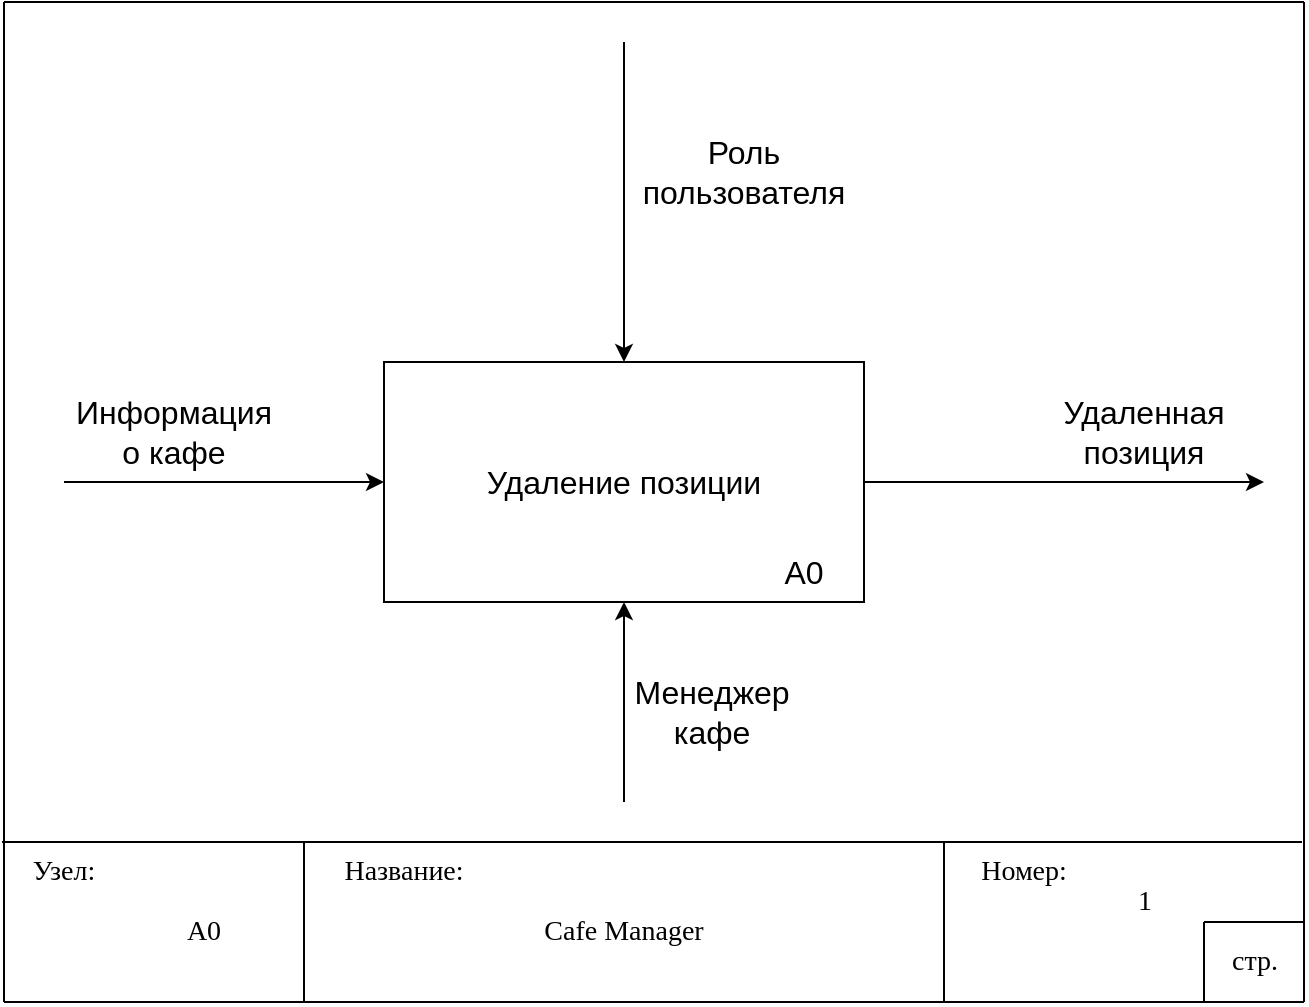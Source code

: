 <mxfile version="20.4.1" type="device"><diagram id="10doZ_AL3bzOihzqPLfM" name="Страница 1"><mxGraphModel dx="1038" dy="579" grid="1" gridSize="10" guides="1" tooltips="1" connect="1" arrows="1" fold="1" page="1" pageScale="1" pageWidth="827" pageHeight="1169" math="0" shadow="0"><root><mxCell id="0"/><mxCell id="1" parent="0"/><mxCell id="s0pNFst8AX9kvRtJPPLG-2" value="" style="endArrow=classic;html=1;rounded=0;fontSize=16;" parent="1" target="s0pNFst8AX9kvRtJPPLG-1" edge="1"><mxGeometry width="50" height="50" relative="1" as="geometry"><mxPoint x="400" y="80" as="sourcePoint"/><mxPoint x="440" y="270" as="targetPoint"/></mxGeometry></mxCell><mxCell id="s0pNFst8AX9kvRtJPPLG-4" value="" style="endArrow=classic;html=1;rounded=0;fontSize=16;entryX=0;entryY=0.5;entryDx=0;entryDy=0;" parent="1" target="s0pNFst8AX9kvRtJPPLG-1" edge="1"><mxGeometry width="50" height="50" relative="1" as="geometry"><mxPoint x="120" y="300" as="sourcePoint"/><mxPoint x="180" y="260" as="targetPoint"/></mxGeometry></mxCell><mxCell id="s0pNFst8AX9kvRtJPPLG-1" value="&lt;font style=&quot;font-size: 16px;&quot;&gt;Удаление позиции&lt;/font&gt;" style="rounded=0;whiteSpace=wrap;html=1;" parent="1" vertex="1"><mxGeometry x="280" y="240" width="240" height="120" as="geometry"/></mxCell><mxCell id="s0pNFst8AX9kvRtJPPLG-5" value="" style="endArrow=classic;html=1;rounded=0;fontSize=16;exitX=1;exitY=0.5;exitDx=0;exitDy=0;" parent="1" source="s0pNFst8AX9kvRtJPPLG-1" edge="1"><mxGeometry width="50" height="50" relative="1" as="geometry"><mxPoint x="390" y="320" as="sourcePoint"/><mxPoint x="720" y="300" as="targetPoint"/></mxGeometry></mxCell><mxCell id="s0pNFst8AX9kvRtJPPLG-6" value="" style="endArrow=classic;html=1;rounded=0;fontSize=16;" parent="1" target="s0pNFst8AX9kvRtJPPLG-1" edge="1"><mxGeometry width="50" height="50" relative="1" as="geometry"><mxPoint x="400" y="460" as="sourcePoint"/><mxPoint x="440" y="270" as="targetPoint"/></mxGeometry></mxCell><mxCell id="s0pNFst8AX9kvRtJPPLG-7" value="Информация о кафе" style="text;html=1;strokeColor=none;fillColor=none;align=center;verticalAlign=middle;whiteSpace=wrap;rounded=0;fontSize=16;" parent="1" vertex="1"><mxGeometry x="140" y="260" width="70" height="30" as="geometry"/></mxCell><mxCell id="s0pNFst8AX9kvRtJPPLG-8" value="А0" style="text;html=1;strokeColor=none;fillColor=none;align=center;verticalAlign=middle;whiteSpace=wrap;rounded=0;fontSize=16;" parent="1" vertex="1"><mxGeometry x="460" y="330" width="60" height="30" as="geometry"/></mxCell><mxCell id="s0pNFst8AX9kvRtJPPLG-9" value="Роль пользователя" style="text;html=1;strokeColor=none;fillColor=none;align=center;verticalAlign=middle;whiteSpace=wrap;rounded=0;fontSize=16;" parent="1" vertex="1"><mxGeometry x="430" y="130" width="60" height="30" as="geometry"/></mxCell><mxCell id="s0pNFst8AX9kvRtJPPLG-10" value="Удаленная позиция" style="text;html=1;strokeColor=none;fillColor=none;align=center;verticalAlign=middle;whiteSpace=wrap;rounded=0;fontSize=16;" parent="1" vertex="1"><mxGeometry x="630" y="260" width="60" height="30" as="geometry"/></mxCell><mxCell id="s0pNFst8AX9kvRtJPPLG-12" value="Менеджер кафе" style="text;html=1;strokeColor=none;fillColor=none;align=center;verticalAlign=middle;whiteSpace=wrap;rounded=0;fontSize=16;" parent="1" vertex="1"><mxGeometry x="414" y="400" width="60" height="30" as="geometry"/></mxCell><mxCell id="1WBvDbsPcsir6hUzd0a2-4" value="" style="endArrow=none;html=1;rounded=0;" edge="1" parent="1"><mxGeometry width="50" height="50" relative="1" as="geometry"><mxPoint x="90" y="560" as="sourcePoint"/><mxPoint x="90" y="60" as="targetPoint"/></mxGeometry></mxCell><mxCell id="1WBvDbsPcsir6hUzd0a2-5" value="" style="endArrow=none;html=1;rounded=0;" edge="1" parent="1"><mxGeometry width="50" height="50" relative="1" as="geometry"><mxPoint x="740" y="560" as="sourcePoint"/><mxPoint x="740" y="60" as="targetPoint"/></mxGeometry></mxCell><mxCell id="1WBvDbsPcsir6hUzd0a2-6" value="" style="endArrow=none;html=1;rounded=0;" edge="1" parent="1"><mxGeometry width="50" height="50" relative="1" as="geometry"><mxPoint x="90" y="560" as="sourcePoint"/><mxPoint x="740" y="560" as="targetPoint"/></mxGeometry></mxCell><mxCell id="1WBvDbsPcsir6hUzd0a2-7" value="" style="endArrow=none;html=1;rounded=0;" edge="1" parent="1"><mxGeometry width="50" height="50" relative="1" as="geometry"><mxPoint x="90" y="60" as="sourcePoint"/><mxPoint x="740" y="60" as="targetPoint"/></mxGeometry></mxCell><mxCell id="1WBvDbsPcsir6hUzd0a2-8" value="" style="endArrow=none;html=1;rounded=0;startArrow=none;exitX=1;exitY=0;exitDx=0;exitDy=0;" edge="1" parent="1" source="1WBvDbsPcsir6hUzd0a2-13"><mxGeometry width="50" height="50" relative="1" as="geometry"><mxPoint x="89" y="480" as="sourcePoint"/><mxPoint x="739" y="480" as="targetPoint"/><Array as="points"><mxPoint x="400" y="480"/></Array></mxGeometry></mxCell><mxCell id="1WBvDbsPcsir6hUzd0a2-9" value="" style="endArrow=none;html=1;rounded=0;" edge="1" parent="1"><mxGeometry width="50" height="50" relative="1" as="geometry"><mxPoint x="240" y="560" as="sourcePoint"/><mxPoint x="240" y="480" as="targetPoint"/></mxGeometry></mxCell><mxCell id="1WBvDbsPcsir6hUzd0a2-10" value="" style="endArrow=none;html=1;rounded=0;" edge="1" parent="1"><mxGeometry width="50" height="50" relative="1" as="geometry"><mxPoint x="560" y="560" as="sourcePoint"/><mxPoint x="560" y="480" as="targetPoint"/></mxGeometry></mxCell><mxCell id="1WBvDbsPcsir6hUzd0a2-11" value="&lt;font style=&quot;font-size: 14px;&quot; face=&quot;Times New Roman&quot;&gt;Узел:&lt;/font&gt;" style="text;html=1;strokeColor=none;fillColor=none;align=center;verticalAlign=middle;whiteSpace=wrap;rounded=0;" vertex="1" parent="1"><mxGeometry x="90" y="480" width="60" height="30" as="geometry"/></mxCell><mxCell id="1WBvDbsPcsir6hUzd0a2-12" value="&lt;font style=&quot;font-size: 14px;&quot; face=&quot;Times New Roman&quot;&gt;А0&lt;/font&gt;" style="text;html=1;strokeColor=none;fillColor=none;align=center;verticalAlign=middle;whiteSpace=wrap;rounded=0;" vertex="1" parent="1"><mxGeometry x="160" y="510" width="60" height="30" as="geometry"/></mxCell><mxCell id="1WBvDbsPcsir6hUzd0a2-13" value="&lt;font style=&quot;font-size: 14px;&quot; face=&quot;Times New Roman&quot;&gt;Название:&lt;/font&gt;" style="text;html=1;strokeColor=none;fillColor=none;align=center;verticalAlign=middle;whiteSpace=wrap;rounded=0;" vertex="1" parent="1"><mxGeometry x="260" y="480" width="60" height="30" as="geometry"/></mxCell><mxCell id="1WBvDbsPcsir6hUzd0a2-14" value="" style="endArrow=none;html=1;rounded=0;entryX=1;entryY=0;entryDx=0;entryDy=0;" edge="1" parent="1" target="1WBvDbsPcsir6hUzd0a2-13"><mxGeometry width="50" height="50" relative="1" as="geometry"><mxPoint x="89" y="480" as="sourcePoint"/><mxPoint x="739" y="480" as="targetPoint"/></mxGeometry></mxCell><mxCell id="1WBvDbsPcsir6hUzd0a2-15" value="&lt;font style=&quot;font-size: 14px;&quot; face=&quot;Times New Roman&quot;&gt;Номер:&lt;/font&gt;" style="text;html=1;strokeColor=none;fillColor=none;align=center;verticalAlign=middle;whiteSpace=wrap;rounded=0;" vertex="1" parent="1"><mxGeometry x="570" y="480" width="60" height="30" as="geometry"/></mxCell><mxCell id="1WBvDbsPcsir6hUzd0a2-16" value="1" style="text;html=1;align=center;verticalAlign=middle;resizable=0;points=[];autosize=1;strokeColor=none;fillColor=none;fontSize=14;fontFamily=Times New Roman;" vertex="1" parent="1"><mxGeometry x="645" y="495" width="30" height="30" as="geometry"/></mxCell><mxCell id="1WBvDbsPcsir6hUzd0a2-17" value="стр." style="text;html=1;align=center;verticalAlign=middle;resizable=0;points=[];autosize=1;strokeColor=none;fillColor=none;fontSize=14;fontFamily=Times New Roman;" vertex="1" parent="1"><mxGeometry x="690" y="525" width="50" height="30" as="geometry"/></mxCell><mxCell id="1WBvDbsPcsir6hUzd0a2-18" value="" style="endArrow=none;html=1;rounded=0;fontFamily=Times New Roman;fontSize=14;" edge="1" parent="1"><mxGeometry width="50" height="50" relative="1" as="geometry"><mxPoint x="690" y="560" as="sourcePoint"/><mxPoint x="690" y="520" as="targetPoint"/></mxGeometry></mxCell><mxCell id="1WBvDbsPcsir6hUzd0a2-19" value="" style="endArrow=none;html=1;rounded=0;fontFamily=Times New Roman;fontSize=14;" edge="1" parent="1"><mxGeometry width="50" height="50" relative="1" as="geometry"><mxPoint x="690" y="520" as="sourcePoint"/><mxPoint x="740" y="520" as="targetPoint"/><Array as="points"/></mxGeometry></mxCell><mxCell id="1WBvDbsPcsir6hUzd0a2-20" value="&lt;font style=&quot;font-size: 14px;&quot; face=&quot;Times New Roman&quot;&gt;Cafe Manager&lt;/font&gt;" style="text;html=1;strokeColor=none;fillColor=none;align=center;verticalAlign=middle;whiteSpace=wrap;rounded=0;" vertex="1" parent="1"><mxGeometry x="310" y="510" width="180" height="30" as="geometry"/></mxCell></root></mxGraphModel></diagram></mxfile>